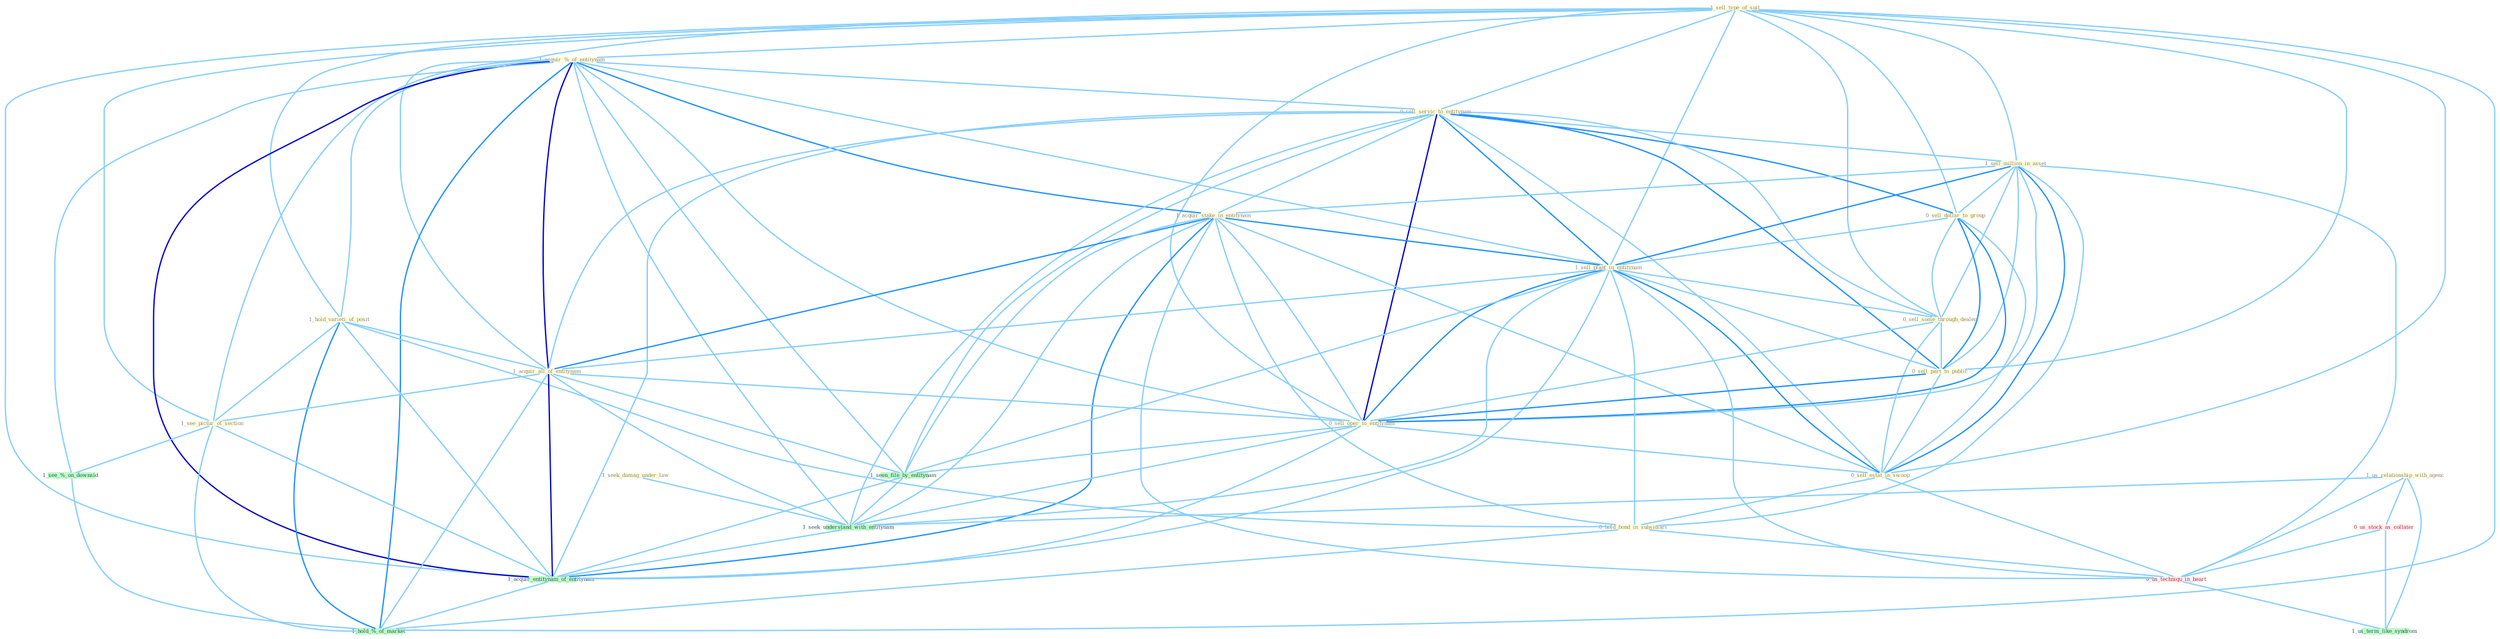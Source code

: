 Graph G{ 
    node
    [shape=polygon,style=filled,width=.5,height=.06,color="#BDFCC9",fixedsize=true,fontsize=4,
    fontcolor="#2f4f4f"];
    {node
    [color="#ffffe0", fontcolor="#8b7d6b"] "1_sell_type_of_suit " "1_acquir_%_of_entitynam " "0_sell_servic_to_entitynam " "1_sell_million_in_asset " "0_sell_dollar_to_group " "1_seek_damag_under_law " "1_acquir_stake_in_entitynam " "1_hold_varieti_of_posit " "1_sell_plant_in_entitynam " "0_sell_some_through_dealer " "0_sell_part_to_public " "1_acquir_all_of_entitynam " "0_sell_oper_to_entitynam " "1_see_pictur_of_section " "0_sell_estat_in_swoop " "1_us_relationship_with_agenc " "0_hold_bond_in_subsidiari "}
{node [color="#fff0f5", fontcolor="#b22222"] "0_us_stock_as_collater " "0_us_techniqu_in_heart "}
edge [color="#B0E2FF"];

	"1_sell_type_of_suit " -- "1_acquir_%_of_entitynam " [w="1", color="#87cefa" ];
	"1_sell_type_of_suit " -- "0_sell_servic_to_entitynam " [w="1", color="#87cefa" ];
	"1_sell_type_of_suit " -- "1_sell_million_in_asset " [w="1", color="#87cefa" ];
	"1_sell_type_of_suit " -- "0_sell_dollar_to_group " [w="1", color="#87cefa" ];
	"1_sell_type_of_suit " -- "1_hold_varieti_of_posit " [w="1", color="#87cefa" ];
	"1_sell_type_of_suit " -- "1_sell_plant_in_entitynam " [w="1", color="#87cefa" ];
	"1_sell_type_of_suit " -- "0_sell_some_through_dealer " [w="1", color="#87cefa" ];
	"1_sell_type_of_suit " -- "0_sell_part_to_public " [w="1", color="#87cefa" ];
	"1_sell_type_of_suit " -- "1_acquir_all_of_entitynam " [w="1", color="#87cefa" ];
	"1_sell_type_of_suit " -- "0_sell_oper_to_entitynam " [w="1", color="#87cefa" ];
	"1_sell_type_of_suit " -- "1_see_pictur_of_section " [w="1", color="#87cefa" ];
	"1_sell_type_of_suit " -- "0_sell_estat_in_swoop " [w="1", color="#87cefa" ];
	"1_sell_type_of_suit " -- "1_acquir_entitynam_of_entitynam " [w="1", color="#87cefa" ];
	"1_sell_type_of_suit " -- "1_hold_%_of_market " [w="1", color="#87cefa" ];
	"1_acquir_%_of_entitynam " -- "0_sell_servic_to_entitynam " [w="1", color="#87cefa" ];
	"1_acquir_%_of_entitynam " -- "1_acquir_stake_in_entitynam " [w="2", color="#1e90ff" , len=0.8];
	"1_acquir_%_of_entitynam " -- "1_hold_varieti_of_posit " [w="1", color="#87cefa" ];
	"1_acquir_%_of_entitynam " -- "1_sell_plant_in_entitynam " [w="1", color="#87cefa" ];
	"1_acquir_%_of_entitynam " -- "1_acquir_all_of_entitynam " [w="3", color="#0000cd" , len=0.6];
	"1_acquir_%_of_entitynam " -- "0_sell_oper_to_entitynam " [w="1", color="#87cefa" ];
	"1_acquir_%_of_entitynam " -- "1_see_pictur_of_section " [w="1", color="#87cefa" ];
	"1_acquir_%_of_entitynam " -- "1_seen_file_by_entitynam " [w="1", color="#87cefa" ];
	"1_acquir_%_of_entitynam " -- "1_seek_understand_with_entitynam " [w="1", color="#87cefa" ];
	"1_acquir_%_of_entitynam " -- "1_acquir_entitynam_of_entitynam " [w="3", color="#0000cd" , len=0.6];
	"1_acquir_%_of_entitynam " -- "1_see_%_on_downsid " [w="1", color="#87cefa" ];
	"1_acquir_%_of_entitynam " -- "1_hold_%_of_market " [w="2", color="#1e90ff" , len=0.8];
	"0_sell_servic_to_entitynam " -- "1_sell_million_in_asset " [w="1", color="#87cefa" ];
	"0_sell_servic_to_entitynam " -- "0_sell_dollar_to_group " [w="2", color="#1e90ff" , len=0.8];
	"0_sell_servic_to_entitynam " -- "1_acquir_stake_in_entitynam " [w="1", color="#87cefa" ];
	"0_sell_servic_to_entitynam " -- "1_sell_plant_in_entitynam " [w="2", color="#1e90ff" , len=0.8];
	"0_sell_servic_to_entitynam " -- "0_sell_some_through_dealer " [w="1", color="#87cefa" ];
	"0_sell_servic_to_entitynam " -- "0_sell_part_to_public " [w="2", color="#1e90ff" , len=0.8];
	"0_sell_servic_to_entitynam " -- "1_acquir_all_of_entitynam " [w="1", color="#87cefa" ];
	"0_sell_servic_to_entitynam " -- "0_sell_oper_to_entitynam " [w="3", color="#0000cd" , len=0.6];
	"0_sell_servic_to_entitynam " -- "0_sell_estat_in_swoop " [w="1", color="#87cefa" ];
	"0_sell_servic_to_entitynam " -- "1_seen_file_by_entitynam " [w="1", color="#87cefa" ];
	"0_sell_servic_to_entitynam " -- "1_seek_understand_with_entitynam " [w="1", color="#87cefa" ];
	"0_sell_servic_to_entitynam " -- "1_acquir_entitynam_of_entitynam " [w="1", color="#87cefa" ];
	"1_sell_million_in_asset " -- "0_sell_dollar_to_group " [w="1", color="#87cefa" ];
	"1_sell_million_in_asset " -- "1_acquir_stake_in_entitynam " [w="1", color="#87cefa" ];
	"1_sell_million_in_asset " -- "1_sell_plant_in_entitynam " [w="2", color="#1e90ff" , len=0.8];
	"1_sell_million_in_asset " -- "0_sell_some_through_dealer " [w="1", color="#87cefa" ];
	"1_sell_million_in_asset " -- "0_sell_part_to_public " [w="1", color="#87cefa" ];
	"1_sell_million_in_asset " -- "0_sell_oper_to_entitynam " [w="1", color="#87cefa" ];
	"1_sell_million_in_asset " -- "0_sell_estat_in_swoop " [w="2", color="#1e90ff" , len=0.8];
	"1_sell_million_in_asset " -- "0_hold_bond_in_subsidiari " [w="1", color="#87cefa" ];
	"1_sell_million_in_asset " -- "0_us_techniqu_in_heart " [w="1", color="#87cefa" ];
	"0_sell_dollar_to_group " -- "1_sell_plant_in_entitynam " [w="1", color="#87cefa" ];
	"0_sell_dollar_to_group " -- "0_sell_some_through_dealer " [w="1", color="#87cefa" ];
	"0_sell_dollar_to_group " -- "0_sell_part_to_public " [w="2", color="#1e90ff" , len=0.8];
	"0_sell_dollar_to_group " -- "0_sell_oper_to_entitynam " [w="2", color="#1e90ff" , len=0.8];
	"0_sell_dollar_to_group " -- "0_sell_estat_in_swoop " [w="1", color="#87cefa" ];
	"1_seek_damag_under_law " -- "1_seek_understand_with_entitynam " [w="1", color="#87cefa" ];
	"1_acquir_stake_in_entitynam " -- "1_sell_plant_in_entitynam " [w="2", color="#1e90ff" , len=0.8];
	"1_acquir_stake_in_entitynam " -- "1_acquir_all_of_entitynam " [w="2", color="#1e90ff" , len=0.8];
	"1_acquir_stake_in_entitynam " -- "0_sell_oper_to_entitynam " [w="1", color="#87cefa" ];
	"1_acquir_stake_in_entitynam " -- "0_sell_estat_in_swoop " [w="1", color="#87cefa" ];
	"1_acquir_stake_in_entitynam " -- "0_hold_bond_in_subsidiari " [w="1", color="#87cefa" ];
	"1_acquir_stake_in_entitynam " -- "1_seen_file_by_entitynam " [w="1", color="#87cefa" ];
	"1_acquir_stake_in_entitynam " -- "1_seek_understand_with_entitynam " [w="1", color="#87cefa" ];
	"1_acquir_stake_in_entitynam " -- "1_acquir_entitynam_of_entitynam " [w="2", color="#1e90ff" , len=0.8];
	"1_acquir_stake_in_entitynam " -- "0_us_techniqu_in_heart " [w="1", color="#87cefa" ];
	"1_hold_varieti_of_posit " -- "1_acquir_all_of_entitynam " [w="1", color="#87cefa" ];
	"1_hold_varieti_of_posit " -- "1_see_pictur_of_section " [w="1", color="#87cefa" ];
	"1_hold_varieti_of_posit " -- "0_hold_bond_in_subsidiari " [w="1", color="#87cefa" ];
	"1_hold_varieti_of_posit " -- "1_acquir_entitynam_of_entitynam " [w="1", color="#87cefa" ];
	"1_hold_varieti_of_posit " -- "1_hold_%_of_market " [w="2", color="#1e90ff" , len=0.8];
	"1_sell_plant_in_entitynam " -- "0_sell_some_through_dealer " [w="1", color="#87cefa" ];
	"1_sell_plant_in_entitynam " -- "0_sell_part_to_public " [w="1", color="#87cefa" ];
	"1_sell_plant_in_entitynam " -- "1_acquir_all_of_entitynam " [w="1", color="#87cefa" ];
	"1_sell_plant_in_entitynam " -- "0_sell_oper_to_entitynam " [w="2", color="#1e90ff" , len=0.8];
	"1_sell_plant_in_entitynam " -- "0_sell_estat_in_swoop " [w="2", color="#1e90ff" , len=0.8];
	"1_sell_plant_in_entitynam " -- "0_hold_bond_in_subsidiari " [w="1", color="#87cefa" ];
	"1_sell_plant_in_entitynam " -- "1_seen_file_by_entitynam " [w="1", color="#87cefa" ];
	"1_sell_plant_in_entitynam " -- "1_seek_understand_with_entitynam " [w="1", color="#87cefa" ];
	"1_sell_plant_in_entitynam " -- "1_acquir_entitynam_of_entitynam " [w="1", color="#87cefa" ];
	"1_sell_plant_in_entitynam " -- "0_us_techniqu_in_heart " [w="1", color="#87cefa" ];
	"0_sell_some_through_dealer " -- "0_sell_part_to_public " [w="1", color="#87cefa" ];
	"0_sell_some_through_dealer " -- "0_sell_oper_to_entitynam " [w="1", color="#87cefa" ];
	"0_sell_some_through_dealer " -- "0_sell_estat_in_swoop " [w="1", color="#87cefa" ];
	"0_sell_part_to_public " -- "0_sell_oper_to_entitynam " [w="2", color="#1e90ff" , len=0.8];
	"0_sell_part_to_public " -- "0_sell_estat_in_swoop " [w="1", color="#87cefa" ];
	"1_acquir_all_of_entitynam " -- "0_sell_oper_to_entitynam " [w="1", color="#87cefa" ];
	"1_acquir_all_of_entitynam " -- "1_see_pictur_of_section " [w="1", color="#87cefa" ];
	"1_acquir_all_of_entitynam " -- "1_seen_file_by_entitynam " [w="1", color="#87cefa" ];
	"1_acquir_all_of_entitynam " -- "1_seek_understand_with_entitynam " [w="1", color="#87cefa" ];
	"1_acquir_all_of_entitynam " -- "1_acquir_entitynam_of_entitynam " [w="3", color="#0000cd" , len=0.6];
	"1_acquir_all_of_entitynam " -- "1_hold_%_of_market " [w="1", color="#87cefa" ];
	"0_sell_oper_to_entitynam " -- "0_sell_estat_in_swoop " [w="1", color="#87cefa" ];
	"0_sell_oper_to_entitynam " -- "1_seen_file_by_entitynam " [w="1", color="#87cefa" ];
	"0_sell_oper_to_entitynam " -- "1_seek_understand_with_entitynam " [w="1", color="#87cefa" ];
	"0_sell_oper_to_entitynam " -- "1_acquir_entitynam_of_entitynam " [w="1", color="#87cefa" ];
	"1_see_pictur_of_section " -- "1_acquir_entitynam_of_entitynam " [w="1", color="#87cefa" ];
	"1_see_pictur_of_section " -- "1_see_%_on_downsid " [w="1", color="#87cefa" ];
	"1_see_pictur_of_section " -- "1_hold_%_of_market " [w="1", color="#87cefa" ];
	"0_sell_estat_in_swoop " -- "0_hold_bond_in_subsidiari " [w="1", color="#87cefa" ];
	"0_sell_estat_in_swoop " -- "0_us_techniqu_in_heart " [w="1", color="#87cefa" ];
	"1_us_relationship_with_agenc " -- "0_us_stock_as_collater " [w="1", color="#87cefa" ];
	"1_us_relationship_with_agenc " -- "1_seek_understand_with_entitynam " [w="1", color="#87cefa" ];
	"1_us_relationship_with_agenc " -- "0_us_techniqu_in_heart " [w="1", color="#87cefa" ];
	"1_us_relationship_with_agenc " -- "1_us_term_like_syndrom " [w="1", color="#87cefa" ];
	"0_hold_bond_in_subsidiari " -- "0_us_techniqu_in_heart " [w="1", color="#87cefa" ];
	"0_hold_bond_in_subsidiari " -- "1_hold_%_of_market " [w="1", color="#87cefa" ];
	"1_seen_file_by_entitynam " -- "1_seek_understand_with_entitynam " [w="1", color="#87cefa" ];
	"1_seen_file_by_entitynam " -- "1_acquir_entitynam_of_entitynam " [w="1", color="#87cefa" ];
	"0_us_stock_as_collater " -- "0_us_techniqu_in_heart " [w="1", color="#87cefa" ];
	"0_us_stock_as_collater " -- "1_us_term_like_syndrom " [w="1", color="#87cefa" ];
	"1_seek_understand_with_entitynam " -- "1_acquir_entitynam_of_entitynam " [w="1", color="#87cefa" ];
	"1_acquir_entitynam_of_entitynam " -- "1_hold_%_of_market " [w="1", color="#87cefa" ];
	"0_us_techniqu_in_heart " -- "1_us_term_like_syndrom " [w="1", color="#87cefa" ];
	"1_see_%_on_downsid " -- "1_hold_%_of_market " [w="1", color="#87cefa" ];
}